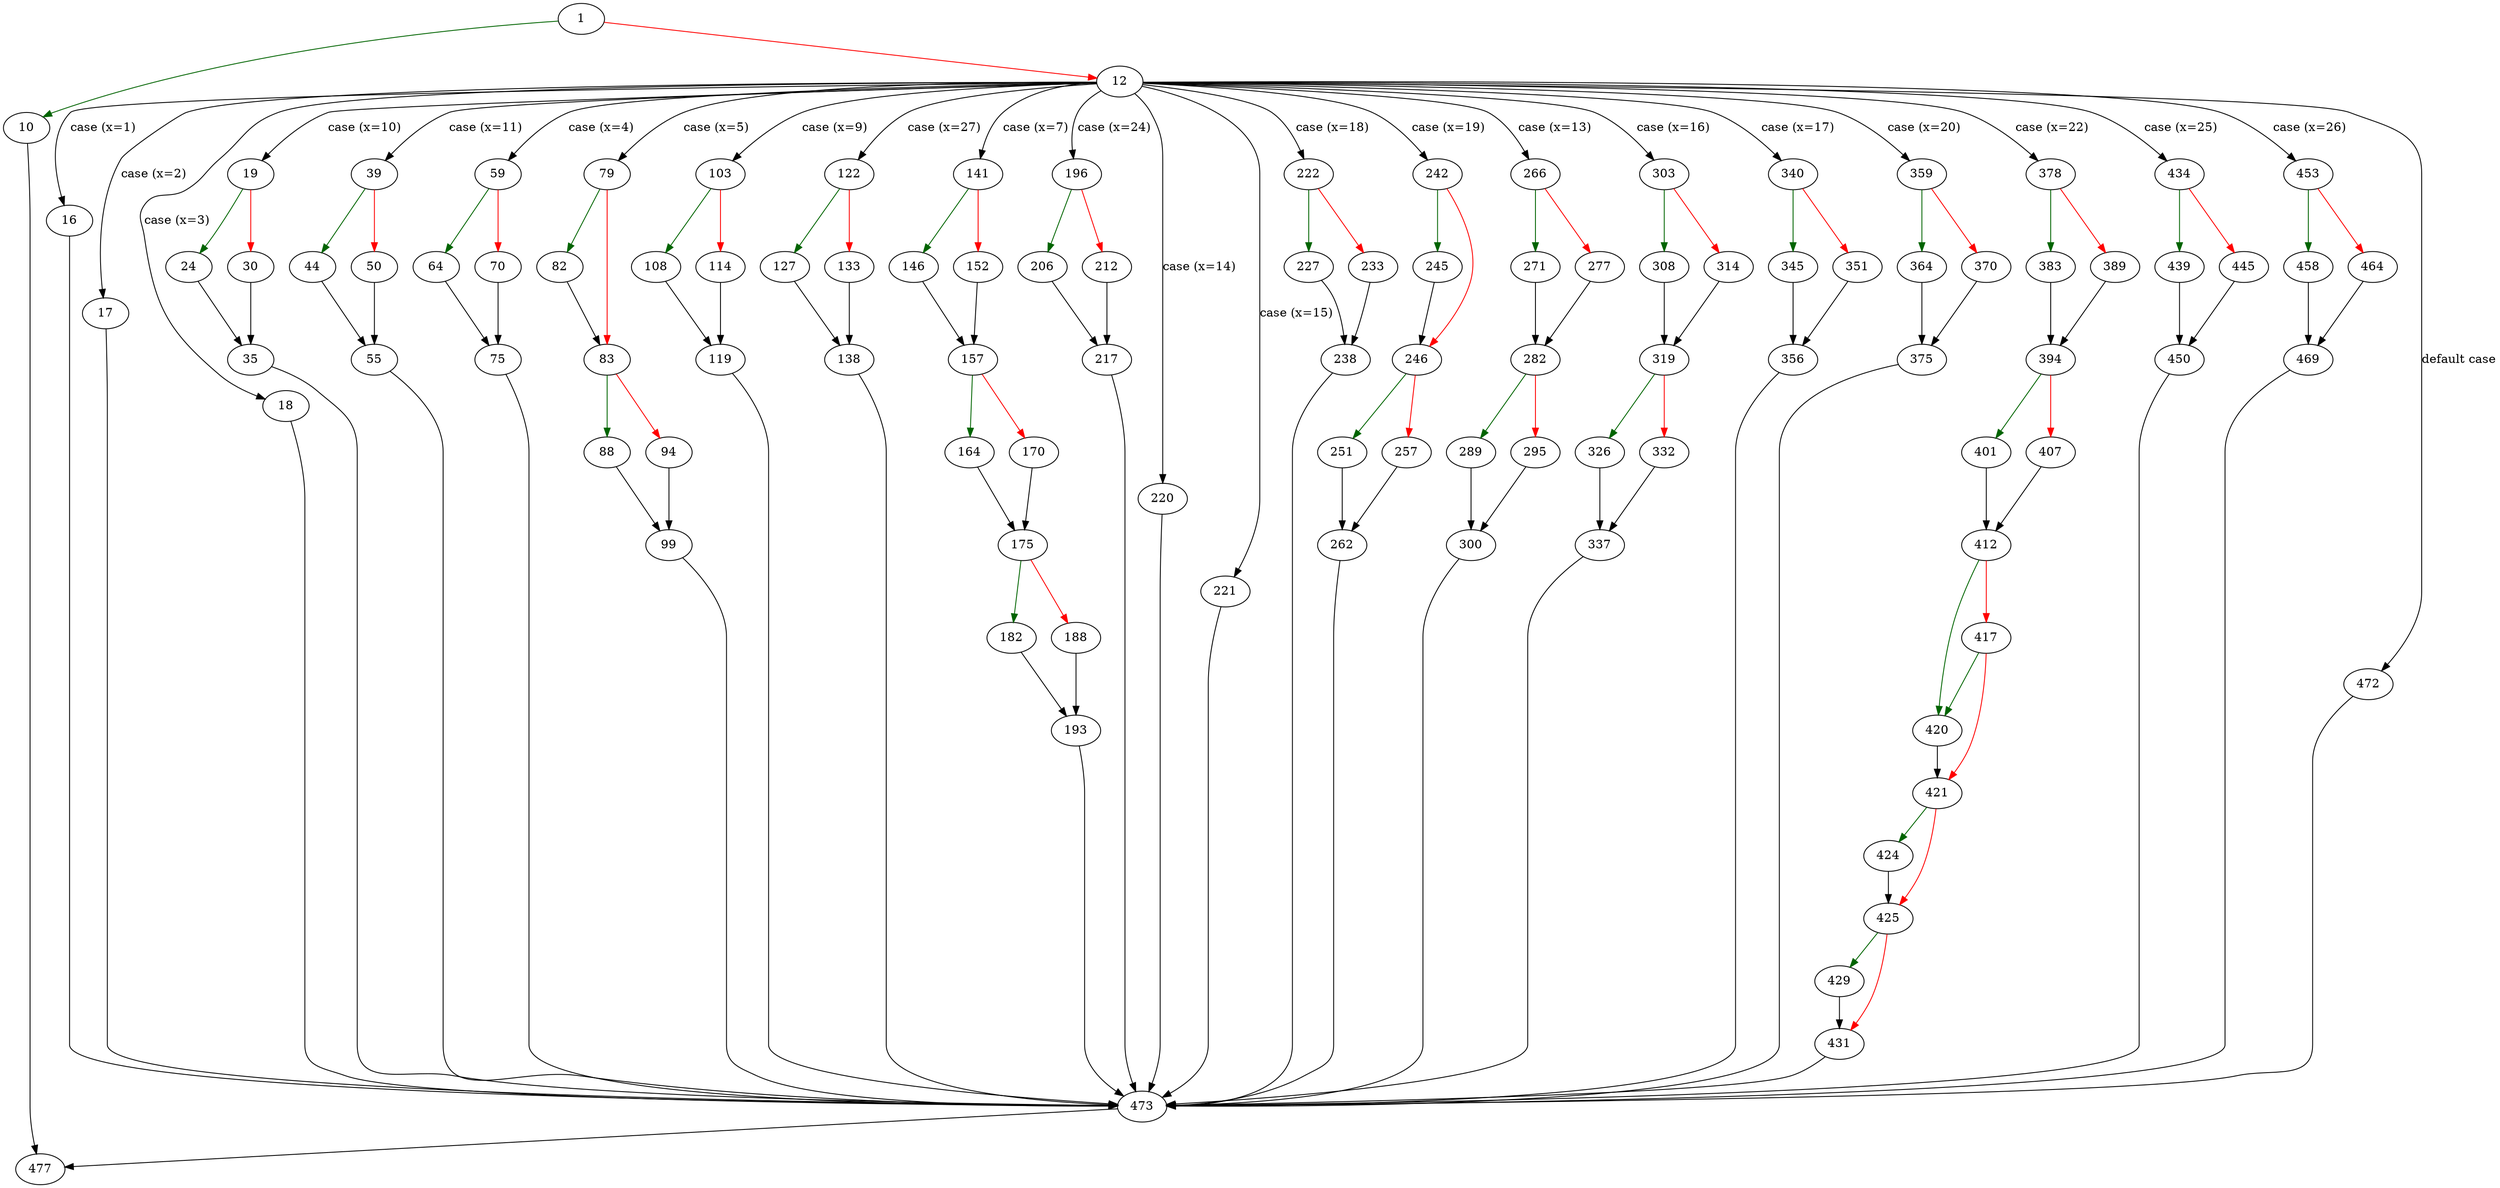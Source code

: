 strict digraph "sqlite3_config" {
	// Node definitions.
	1 [entry=true];
	10;
	12;
	477;
	16;
	17;
	18;
	19;
	39;
	59;
	79;
	103;
	122;
	141;
	196;
	220;
	221;
	222;
	242;
	266;
	303;
	340;
	359;
	378;
	434;
	453;
	472;
	473;
	24;
	30;
	35;
	44;
	50;
	55;
	64;
	70;
	75;
	82;
	83;
	88;
	94;
	99;
	108;
	114;
	119;
	127;
	133;
	138;
	146;
	152;
	157;
	164;
	170;
	175;
	182;
	188;
	193;
	206;
	212;
	217;
	227;
	233;
	238;
	245;
	246;
	251;
	257;
	262;
	271;
	277;
	282;
	289;
	295;
	300;
	308;
	314;
	319;
	326;
	332;
	337;
	345;
	351;
	356;
	364;
	370;
	375;
	383;
	389;
	394;
	401;
	407;
	412;
	420;
	417;
	421;
	424;
	425;
	429;
	431;
	439;
	445;
	450;
	458;
	464;
	469;

	// Edge definitions.
	1 -> 10 [
		color=darkgreen
		cond=true
	];
	1 -> 12 [
		color=red
		cond=false
	];
	10 -> 477;
	12 -> 16 [
		cond="case (x=1)"
		label="case (x=1)"
	];
	12 -> 17 [
		cond="case (x=2)"
		label="case (x=2)"
	];
	12 -> 18 [
		cond="case (x=3)"
		label="case (x=3)"
	];
	12 -> 19 [
		cond="case (x=10)"
		label="case (x=10)"
	];
	12 -> 39 [
		cond="case (x=11)"
		label="case (x=11)"
	];
	12 -> 59 [
		cond="case (x=4)"
		label="case (x=4)"
	];
	12 -> 79 [
		cond="case (x=5)"
		label="case (x=5)"
	];
	12 -> 103 [
		cond="case (x=9)"
		label="case (x=9)"
	];
	12 -> 122 [
		cond="case (x=27)"
		label="case (x=27)"
	];
	12 -> 141 [
		cond="case (x=7)"
		label="case (x=7)"
	];
	12 -> 196 [
		cond="case (x=24)"
		label="case (x=24)"
	];
	12 -> 220 [
		cond="case (x=14)"
		label="case (x=14)"
	];
	12 -> 221 [
		cond="case (x=15)"
		label="case (x=15)"
	];
	12 -> 222 [
		cond="case (x=18)"
		label="case (x=18)"
	];
	12 -> 242 [
		cond="case (x=19)"
		label="case (x=19)"
	];
	12 -> 266 [
		cond="case (x=13)"
		label="case (x=13)"
	];
	12 -> 303 [
		cond="case (x=16)"
		label="case (x=16)"
	];
	12 -> 340 [
		cond="case (x=17)"
		label="case (x=17)"
	];
	12 -> 359 [
		cond="case (x=20)"
		label="case (x=20)"
	];
	12 -> 378 [
		cond="case (x=22)"
		label="case (x=22)"
	];
	12 -> 434 [
		cond="case (x=25)"
		label="case (x=25)"
	];
	12 -> 453 [
		cond="case (x=26)"
		label="case (x=26)"
	];
	12 -> 472 [
		cond="default case"
		label="default case"
	];
	16 -> 473;
	17 -> 473;
	18 -> 473;
	19 -> 24 [
		color=darkgreen
		cond=true
	];
	19 -> 30 [
		color=red
		cond=false
	];
	39 -> 44 [
		color=darkgreen
		cond=true
	];
	39 -> 50 [
		color=red
		cond=false
	];
	59 -> 64 [
		color=darkgreen
		cond=true
	];
	59 -> 70 [
		color=red
		cond=false
	];
	79 -> 82 [
		color=darkgreen
		cond=true
	];
	79 -> 83 [
		color=red
		cond=false
	];
	103 -> 108 [
		color=darkgreen
		cond=true
	];
	103 -> 114 [
		color=red
		cond=false
	];
	122 -> 127 [
		color=darkgreen
		cond=true
	];
	122 -> 133 [
		color=red
		cond=false
	];
	141 -> 146 [
		color=darkgreen
		cond=true
	];
	141 -> 152 [
		color=red
		cond=false
	];
	196 -> 206 [
		color=darkgreen
		cond=true
	];
	196 -> 212 [
		color=red
		cond=false
	];
	220 -> 473;
	221 -> 473;
	222 -> 227 [
		color=darkgreen
		cond=true
	];
	222 -> 233 [
		color=red
		cond=false
	];
	242 -> 245 [
		color=darkgreen
		cond=true
	];
	242 -> 246 [
		color=red
		cond=false
	];
	266 -> 271 [
		color=darkgreen
		cond=true
	];
	266 -> 277 [
		color=red
		cond=false
	];
	303 -> 308 [
		color=darkgreen
		cond=true
	];
	303 -> 314 [
		color=red
		cond=false
	];
	340 -> 345 [
		color=darkgreen
		cond=true
	];
	340 -> 351 [
		color=red
		cond=false
	];
	359 -> 364 [
		color=darkgreen
		cond=true
	];
	359 -> 370 [
		color=red
		cond=false
	];
	378 -> 383 [
		color=darkgreen
		cond=true
	];
	378 -> 389 [
		color=red
		cond=false
	];
	434 -> 439 [
		color=darkgreen
		cond=true
	];
	434 -> 445 [
		color=red
		cond=false
	];
	453 -> 458 [
		color=darkgreen
		cond=true
	];
	453 -> 464 [
		color=red
		cond=false
	];
	472 -> 473;
	473 -> 477;
	24 -> 35;
	30 -> 35;
	35 -> 473;
	44 -> 55;
	50 -> 55;
	55 -> 473;
	64 -> 75;
	70 -> 75;
	75 -> 473;
	82 -> 83;
	83 -> 88 [
		color=darkgreen
		cond=true
	];
	83 -> 94 [
		color=red
		cond=false
	];
	88 -> 99;
	94 -> 99;
	99 -> 473;
	108 -> 119;
	114 -> 119;
	119 -> 473;
	127 -> 138;
	133 -> 138;
	138 -> 473;
	146 -> 157;
	152 -> 157;
	157 -> 164 [
		color=darkgreen
		cond=true
	];
	157 -> 170 [
		color=red
		cond=false
	];
	164 -> 175;
	170 -> 175;
	175 -> 182 [
		color=darkgreen
		cond=true
	];
	175 -> 188 [
		color=red
		cond=false
	];
	182 -> 193;
	188 -> 193;
	193 -> 473;
	206 -> 217;
	212 -> 217;
	217 -> 473;
	227 -> 238;
	233 -> 238;
	238 -> 473;
	245 -> 246;
	246 -> 251 [
		color=darkgreen
		cond=true
	];
	246 -> 257 [
		color=red
		cond=false
	];
	251 -> 262;
	257 -> 262;
	262 -> 473;
	271 -> 282;
	277 -> 282;
	282 -> 289 [
		color=darkgreen
		cond=true
	];
	282 -> 295 [
		color=red
		cond=false
	];
	289 -> 300;
	295 -> 300;
	300 -> 473;
	308 -> 319;
	314 -> 319;
	319 -> 326 [
		color=darkgreen
		cond=true
	];
	319 -> 332 [
		color=red
		cond=false
	];
	326 -> 337;
	332 -> 337;
	337 -> 473;
	345 -> 356;
	351 -> 356;
	356 -> 473;
	364 -> 375;
	370 -> 375;
	375 -> 473;
	383 -> 394;
	389 -> 394;
	394 -> 401 [
		color=darkgreen
		cond=true
	];
	394 -> 407 [
		color=red
		cond=false
	];
	401 -> 412;
	407 -> 412;
	412 -> 420 [
		color=darkgreen
		cond=true
	];
	412 -> 417 [
		color=red
		cond=false
	];
	420 -> 421;
	417 -> 420 [
		color=darkgreen
		cond=true
	];
	417 -> 421 [
		color=red
		cond=false
	];
	421 -> 424 [
		color=darkgreen
		cond=true
	];
	421 -> 425 [
		color=red
		cond=false
	];
	424 -> 425;
	425 -> 429 [
		color=darkgreen
		cond=true
	];
	425 -> 431 [
		color=red
		cond=false
	];
	429 -> 431;
	431 -> 473;
	439 -> 450;
	445 -> 450;
	450 -> 473;
	458 -> 469;
	464 -> 469;
	469 -> 473;
}